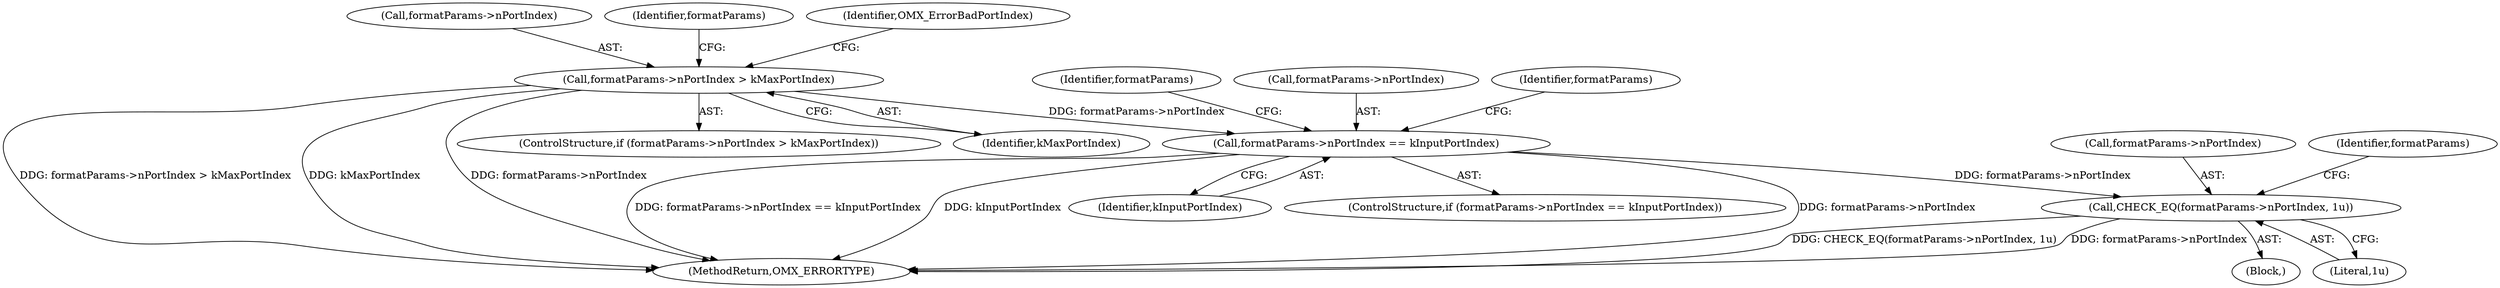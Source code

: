 digraph "0_Android_295c883fe3105b19bcd0f9e07d54c6b589fc5bff_39@pointer" {
"1000164" [label="(Call,CHECK_EQ(formatParams->nPortIndex, 1u))"];
"1000141" [label="(Call,formatParams->nPortIndex == kInputPortIndex)"];
"1000123" [label="(Call,formatParams->nPortIndex > kMaxPortIndex)"];
"1000166" [label="(Identifier,formatParams)"];
"1000168" [label="(Literal,1u)"];
"1000142" [label="(Call,formatParams->nPortIndex)"];
"1000164" [label="(Call,CHECK_EQ(formatParams->nPortIndex, 1u))"];
"1000165" [label="(Call,formatParams->nPortIndex)"];
"1000123" [label="(Call,formatParams->nPortIndex > kMaxPortIndex)"];
"1000122" [label="(ControlStructure,if (formatParams->nPortIndex > kMaxPortIndex))"];
"1000124" [label="(Call,formatParams->nPortIndex)"];
"1000163" [label="(Block,)"];
"1000171" [label="(Identifier,formatParams)"];
"1000145" [label="(Identifier,kInputPortIndex)"];
"1000127" [label="(Identifier,kMaxPortIndex)"];
"1000140" [label="(ControlStructure,if (formatParams->nPortIndex == kInputPortIndex))"];
"1000134" [label="(Identifier,formatParams)"];
"1000141" [label="(Call,formatParams->nPortIndex == kInputPortIndex)"];
"1000149" [label="(Identifier,formatParams)"];
"1000130" [label="(Identifier,OMX_ErrorBadPortIndex)"];
"1000248" [label="(MethodReturn,OMX_ERRORTYPE)"];
"1000164" -> "1000163"  [label="AST: "];
"1000164" -> "1000168"  [label="CFG: "];
"1000165" -> "1000164"  [label="AST: "];
"1000168" -> "1000164"  [label="AST: "];
"1000171" -> "1000164"  [label="CFG: "];
"1000164" -> "1000248"  [label="DDG: CHECK_EQ(formatParams->nPortIndex, 1u)"];
"1000164" -> "1000248"  [label="DDG: formatParams->nPortIndex"];
"1000141" -> "1000164"  [label="DDG: formatParams->nPortIndex"];
"1000141" -> "1000140"  [label="AST: "];
"1000141" -> "1000145"  [label="CFG: "];
"1000142" -> "1000141"  [label="AST: "];
"1000145" -> "1000141"  [label="AST: "];
"1000149" -> "1000141"  [label="CFG: "];
"1000166" -> "1000141"  [label="CFG: "];
"1000141" -> "1000248"  [label="DDG: formatParams->nPortIndex"];
"1000141" -> "1000248"  [label="DDG: formatParams->nPortIndex == kInputPortIndex"];
"1000141" -> "1000248"  [label="DDG: kInputPortIndex"];
"1000123" -> "1000141"  [label="DDG: formatParams->nPortIndex"];
"1000123" -> "1000122"  [label="AST: "];
"1000123" -> "1000127"  [label="CFG: "];
"1000124" -> "1000123"  [label="AST: "];
"1000127" -> "1000123"  [label="AST: "];
"1000130" -> "1000123"  [label="CFG: "];
"1000134" -> "1000123"  [label="CFG: "];
"1000123" -> "1000248"  [label="DDG: formatParams->nPortIndex > kMaxPortIndex"];
"1000123" -> "1000248"  [label="DDG: kMaxPortIndex"];
"1000123" -> "1000248"  [label="DDG: formatParams->nPortIndex"];
}
